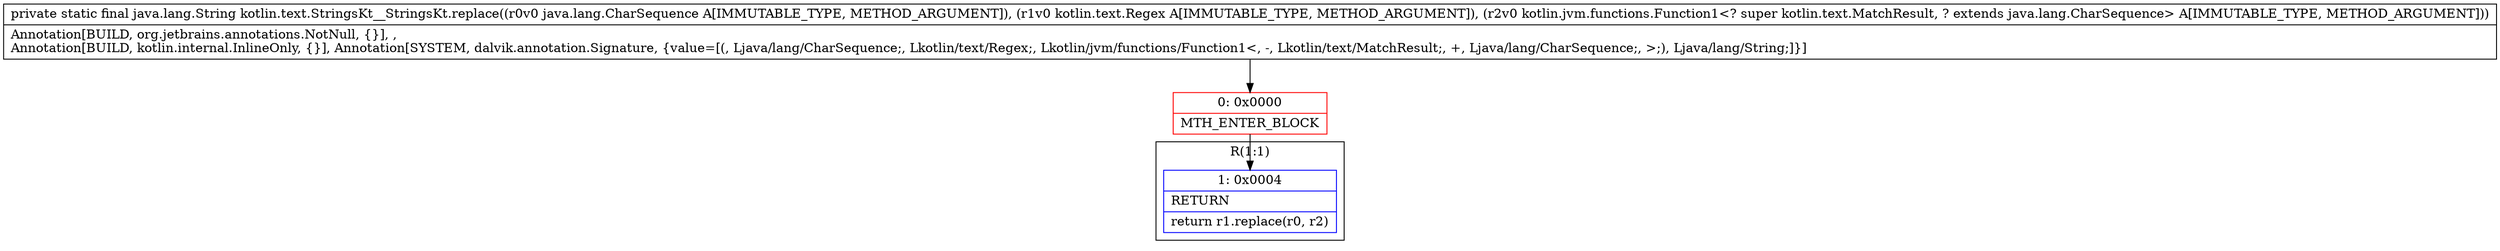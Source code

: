 digraph "CFG forkotlin.text.StringsKt__StringsKt.replace(Ljava\/lang\/CharSequence;Lkotlin\/text\/Regex;Lkotlin\/jvm\/functions\/Function1;)Ljava\/lang\/String;" {
subgraph cluster_Region_1067761901 {
label = "R(1:1)";
node [shape=record,color=blue];
Node_1 [shape=record,label="{1\:\ 0x0004|RETURN\l|return r1.replace(r0, r2)\l}"];
}
Node_0 [shape=record,color=red,label="{0\:\ 0x0000|MTH_ENTER_BLOCK\l}"];
MethodNode[shape=record,label="{private static final java.lang.String kotlin.text.StringsKt__StringsKt.replace((r0v0 java.lang.CharSequence A[IMMUTABLE_TYPE, METHOD_ARGUMENT]), (r1v0 kotlin.text.Regex A[IMMUTABLE_TYPE, METHOD_ARGUMENT]), (r2v0 kotlin.jvm.functions.Function1\<? super kotlin.text.MatchResult, ? extends java.lang.CharSequence\> A[IMMUTABLE_TYPE, METHOD_ARGUMENT]))  | Annotation[BUILD, org.jetbrains.annotations.NotNull, \{\}], , \lAnnotation[BUILD, kotlin.internal.InlineOnly, \{\}], Annotation[SYSTEM, dalvik.annotation.Signature, \{value=[(, Ljava\/lang\/CharSequence;, Lkotlin\/text\/Regex;, Lkotlin\/jvm\/functions\/Function1\<, \-, Lkotlin\/text\/MatchResult;, +, Ljava\/lang\/CharSequence;, \>;), Ljava\/lang\/String;]\}]\l}"];
MethodNode -> Node_0;
Node_0 -> Node_1;
}

